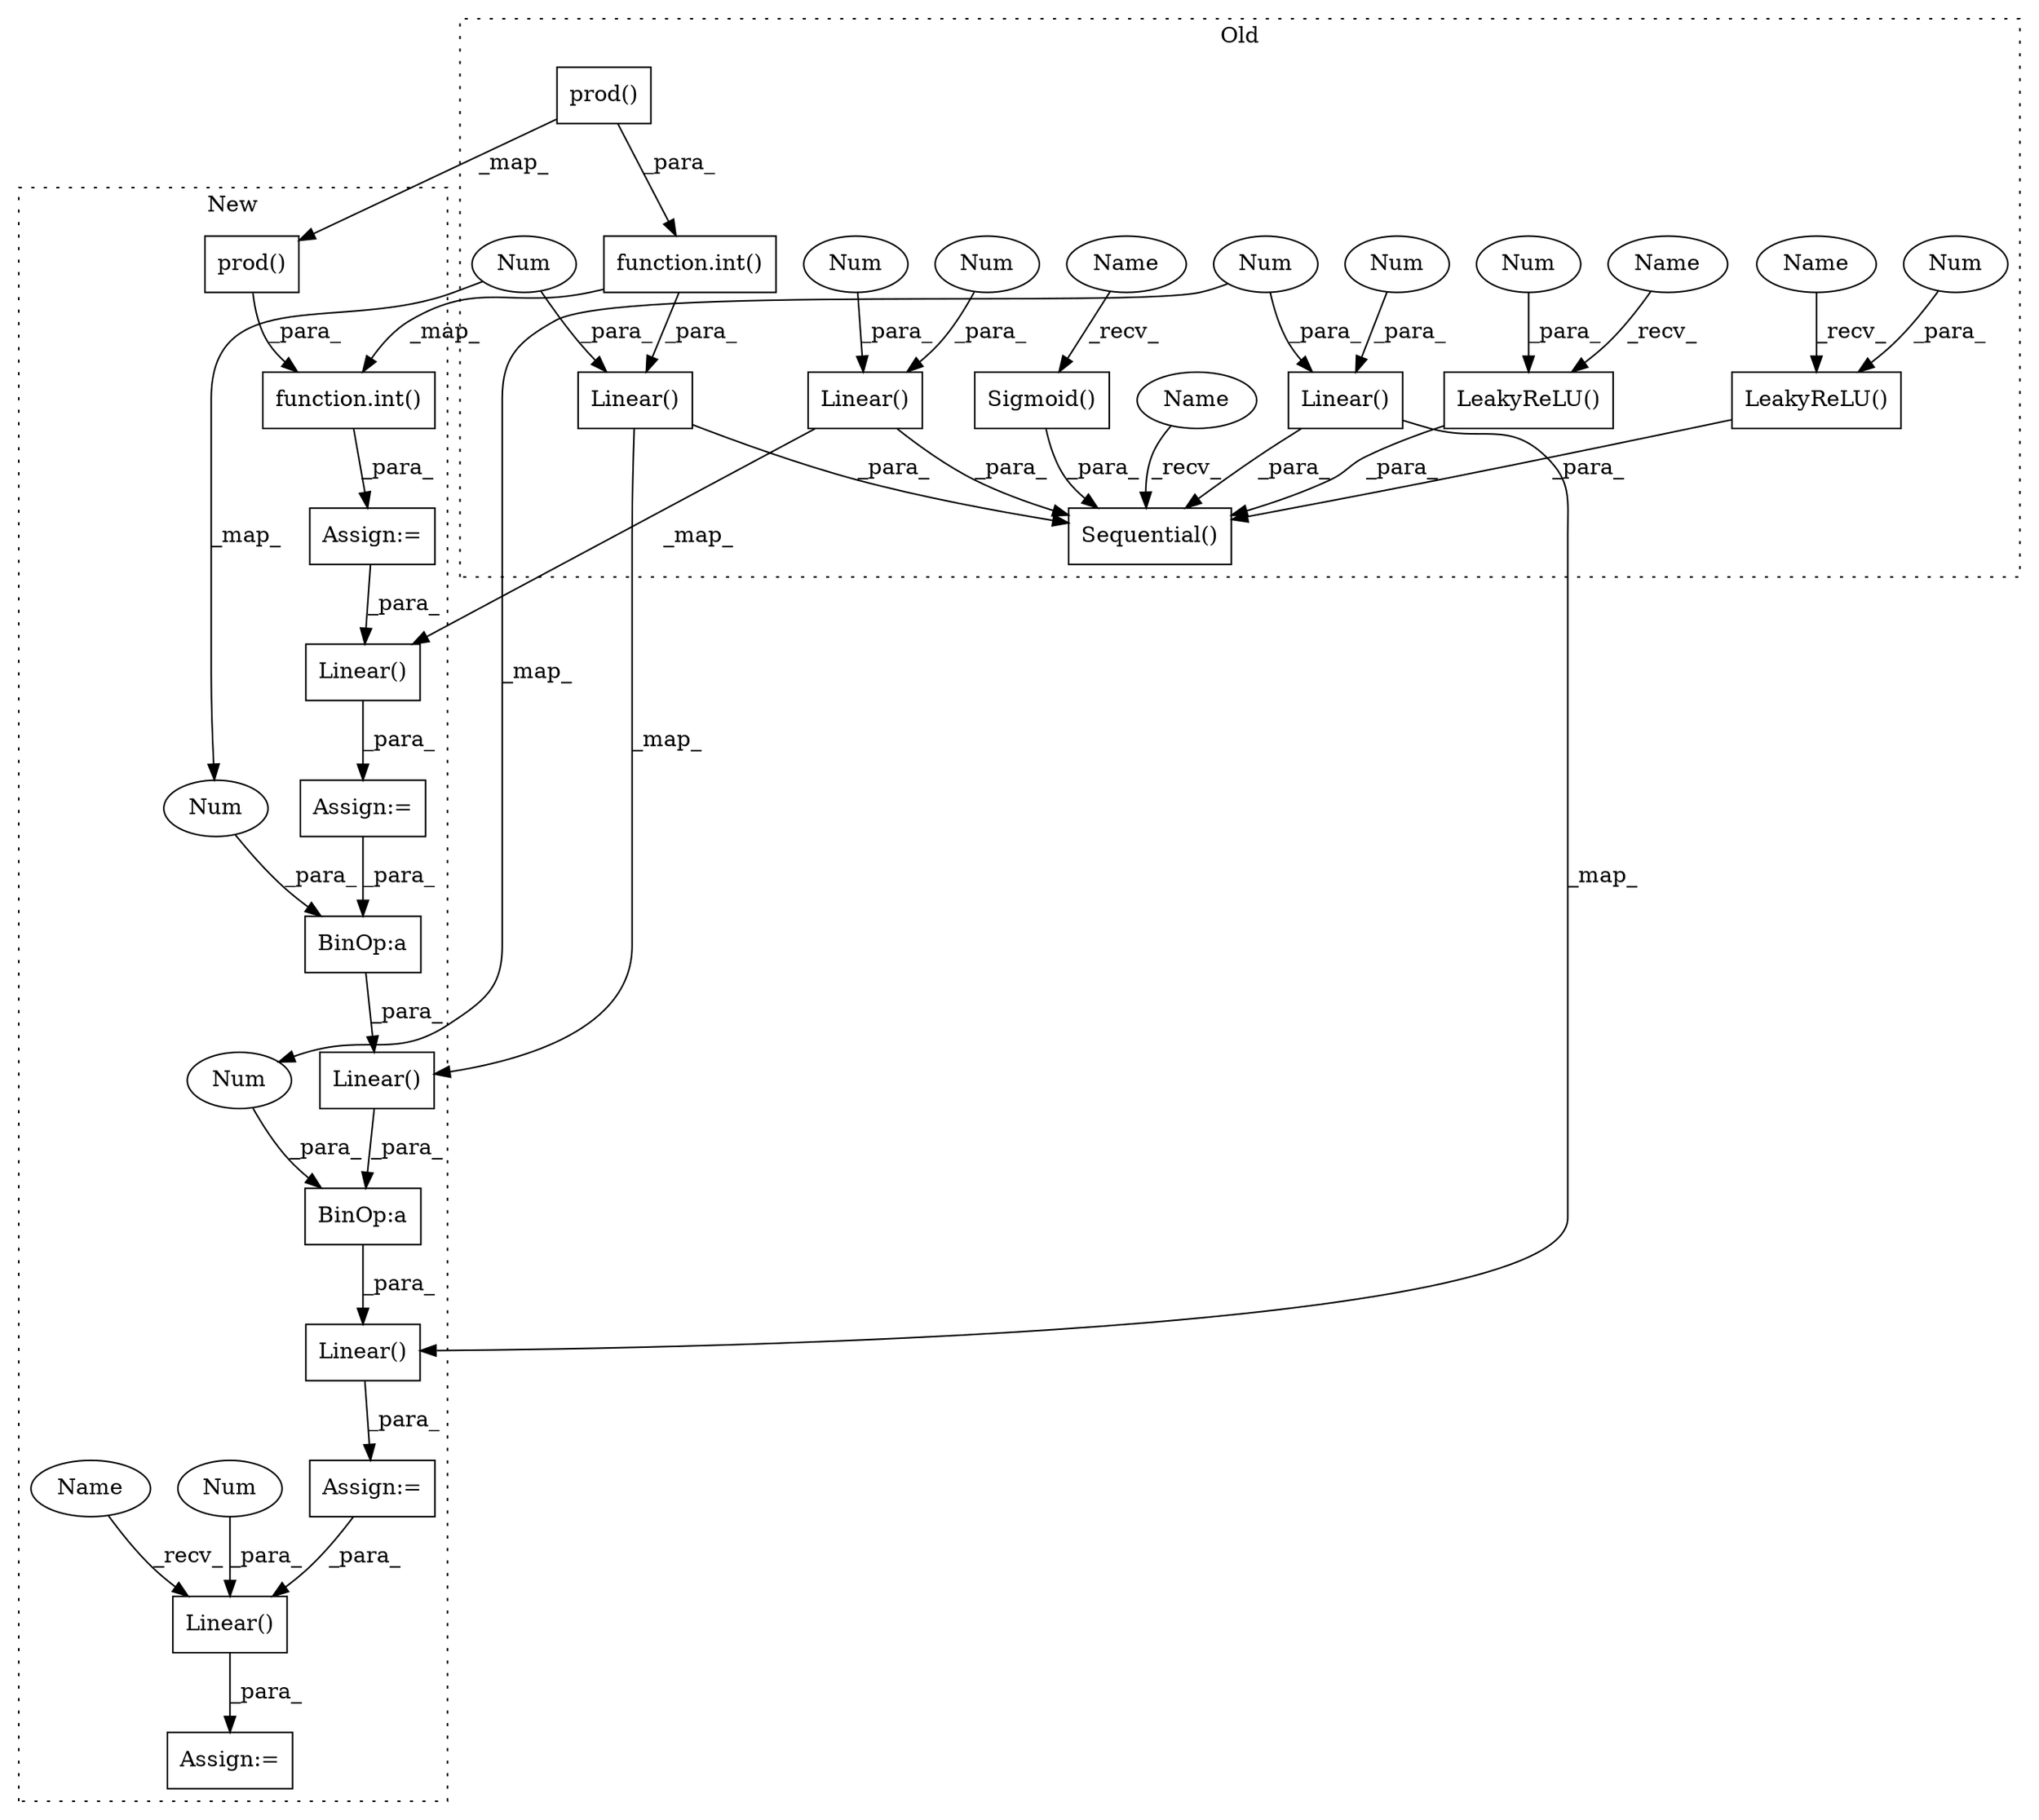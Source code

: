 digraph G {
subgraph cluster0 {
1 [label="Sigmoid()" a="75" s="1205" l="12" shape="box"];
3 [label="Sequential()" a="75" s="971,1217" l="27,11" shape="box"];
8 [label="Linear()" a="75" s="1174,1190" l="10,1" shape="box"];
9 [label="prod()" a="75" s="1012,1029" l="8,1" shape="box"];
11 [label="Linear()" a="75" s="998,1036" l="10,1" shape="box"];
14 [label="function.int()" a="75" s="1008,1030" l="4,1" shape="box"];
15 [label="Linear()" a="75" s="1096,1114" l="10,1" shape="box"];
18 [label="Num" a="76" s="1184" l="3" shape="ellipse"];
19 [label="Num" a="76" s="1033" l="3" shape="ellipse"];
21 [label="Num" a="76" s="1189" l="1" shape="ellipse"];
22 [label="Num" a="76" s="1111" l="3" shape="ellipse"];
24 [label="Num" a="76" s="1106" l="3" shape="ellipse"];
28 [label="LeakyReLU()" a="75" s="1051,1067" l="13,15" shape="box"];
29 [label="Num" a="76" s="1064" l="3" shape="ellipse"];
30 [label="LeakyReLU()" a="75" s="1129,1145" l="13,15" shape="box"];
31 [label="Num" a="76" s="1142" l="3" shape="ellipse"];
32 [label="Name" a="87" s="1129" l="2" shape="ellipse"];
33 [label="Name" a="87" s="1205" l="2" shape="ellipse"];
34 [label="Name" a="87" s="971" l="2" shape="ellipse"];
35 [label="Name" a="87" s="1051" l="2" shape="ellipse"];
label = "Old";
style="dotted";
}
subgraph cluster1 {
2 [label="Linear()" a="75" s="1219,1253" l="10,1" shape="box"];
4 [label="BinOp:a" a="82" s="1193" l="4" shape="box"];
5 [label="BinOp:a" a="82" s="1113" l="4" shape="box"];
6 [label="Assign:=" a="68" s="1216" l="3" shape="box"];
7 [label="Linear()" a="75" s="1139,1198" l="10,1" shape="box"];
10 [label="prod()" a="75" s="971,988" l="8,1" shape="box"];
12 [label="Linear()" a="75" s="1059,1118" l="10,1" shape="box"];
13 [label="function.int()" a="75" s="967,989" l="4,1" shape="box"];
16 [label="Linear()" a="75" s="1010,1038" l="10,1" shape="box"];
17 [label="Num" a="76" s="1197" l="1" shape="ellipse"];
20 [label="Num" a="76" s="1117" l="1" shape="ellipse"];
23 [label="Num" a="76" s="1252" l="1" shape="ellipse"];
25 [label="Assign:=" a="68" s="964" l="3" shape="box"];
26 [label="Assign:=" a="68" s="1007" l="3" shape="box"];
27 [label="Assign:=" a="68" s="1136" l="3" shape="box"];
36 [label="Name" a="87" s="1219" l="2" shape="ellipse"];
label = "New";
style="dotted";
}
1 -> 3 [label="_para_"];
2 -> 6 [label="_para_"];
4 -> 7 [label="_para_"];
5 -> 12 [label="_para_"];
7 -> 27 [label="_para_"];
8 -> 7 [label="_map_"];
8 -> 3 [label="_para_"];
9 -> 14 [label="_para_"];
9 -> 10 [label="_map_"];
10 -> 13 [label="_para_"];
11 -> 12 [label="_map_"];
11 -> 3 [label="_para_"];
12 -> 4 [label="_para_"];
13 -> 25 [label="_para_"];
14 -> 13 [label="_map_"];
14 -> 11 [label="_para_"];
15 -> 3 [label="_para_"];
15 -> 16 [label="_map_"];
16 -> 26 [label="_para_"];
17 -> 4 [label="_para_"];
18 -> 8 [label="_para_"];
18 -> 17 [label="_map_"];
19 -> 20 [label="_map_"];
19 -> 11 [label="_para_"];
20 -> 5 [label="_para_"];
21 -> 8 [label="_para_"];
22 -> 15 [label="_para_"];
23 -> 2 [label="_para_"];
24 -> 15 [label="_para_"];
25 -> 16 [label="_para_"];
26 -> 5 [label="_para_"];
27 -> 2 [label="_para_"];
28 -> 3 [label="_para_"];
29 -> 28 [label="_para_"];
30 -> 3 [label="_para_"];
31 -> 30 [label="_para_"];
32 -> 30 [label="_recv_"];
33 -> 1 [label="_recv_"];
34 -> 3 [label="_recv_"];
35 -> 28 [label="_recv_"];
36 -> 2 [label="_recv_"];
}